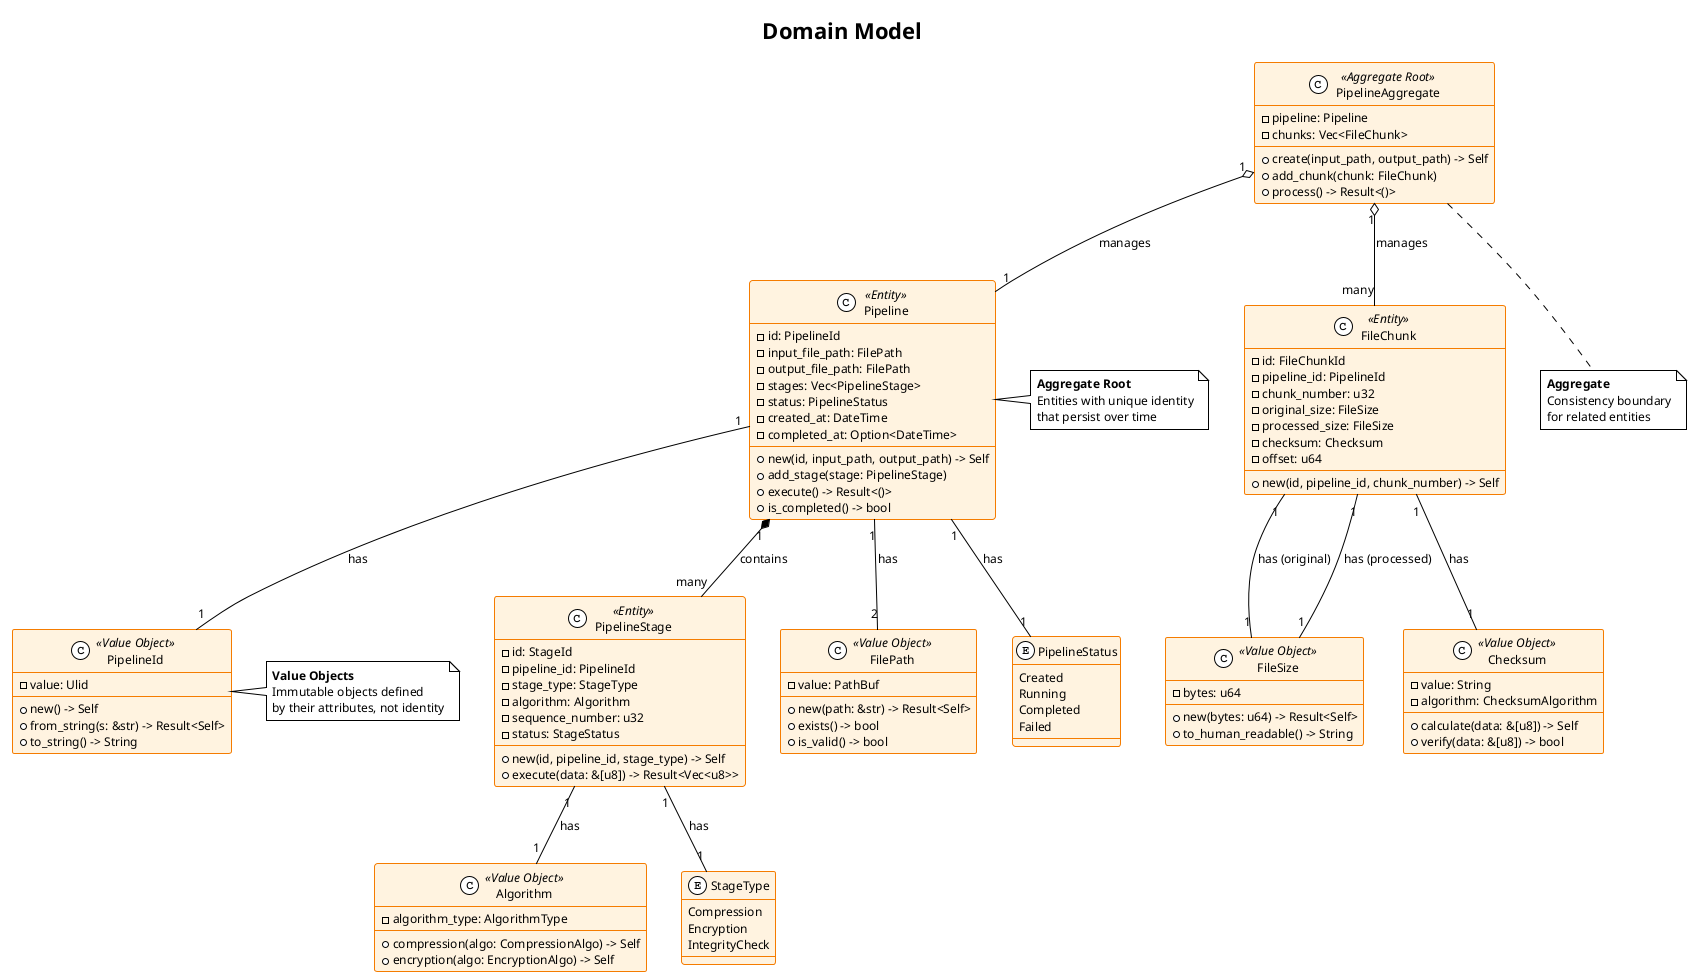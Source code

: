 @startuml domain-model
!theme plain
skinparam defaultFontName Arial
skinparam defaultFontSize 12
skinparam classBackgroundColor #FFF3E0
skinparam classBorderColor #F57C00

title Domain Model

' Entities
class Pipeline <<Entity>> {
  - id: PipelineId
  - input_file_path: FilePath
  - output_file_path: FilePath
  - stages: Vec<PipelineStage>
  - status: PipelineStatus
  - created_at: DateTime
  - completed_at: Option<DateTime>
  --
  + new(id, input_path, output_path) -> Self
  + add_stage(stage: PipelineStage)
  + execute() -> Result<()>
  + is_completed() -> bool
}

class PipelineStage <<Entity>> {
  - id: StageId
  - pipeline_id: PipelineId
  - stage_type: StageType
  - algorithm: Algorithm
  - sequence_number: u32
  - status: StageStatus
  --
  + new(id, pipeline_id, stage_type) -> Self
  + execute(data: &[u8]) -> Result<Vec<u8>>
}

class FileChunk <<Entity>> {
  - id: FileChunkId
  - pipeline_id: PipelineId
  - chunk_number: u32
  - original_size: FileSize
  - processed_size: FileSize
  - checksum: Checksum
  - offset: u64
  --
  + new(id, pipeline_id, chunk_number) -> Self
}

' Value Objects
class PipelineId <<Value Object>> {
  - value: Ulid
  --
  + new() -> Self
  + from_string(s: &str) -> Result<Self>
  + to_string() -> String
}

class FilePath <<Value Object>> {
  - value: PathBuf
  --
  + new(path: &str) -> Result<Self>
  + exists() -> bool
  + is_valid() -> bool
}

class FileSize <<Value Object>> {
  - bytes: u64
  --
  + new(bytes: u64) -> Result<Self>
  + to_human_readable() -> String
}

class Algorithm <<Value Object>> {
  - algorithm_type: AlgorithmType
  --
  + compression(algo: CompressionAlgo) -> Self
  + encryption(algo: EncryptionAlgo) -> Self
}

class Checksum <<Value Object>> {
  - value: String
  - algorithm: ChecksumAlgorithm
  --
  + calculate(data: &[u8]) -> Self
  + verify(data: &[u8]) -> bool
}

enum StageType {
  Compression
  Encryption
  IntegrityCheck
}

enum PipelineStatus {
  Created
  Running
  Completed
  Failed
}

' Aggregates
class PipelineAggregate <<Aggregate Root>> {
  - pipeline: Pipeline
  - chunks: Vec<FileChunk>
  --
  + create(input_path, output_path) -> Self
  + add_chunk(chunk: FileChunk)
  + process() -> Result<()>
}

' Relationships
Pipeline "1" *-- "many" PipelineStage : contains
Pipeline "1" -- "1" PipelineId : has
Pipeline "1" -- "2" FilePath : has
Pipeline "1" -- "1" PipelineStatus : has

PipelineStage "1" -- "1" StageType : has
PipelineStage "1" -- "1" Algorithm : has

FileChunk "1" -- "1" FileSize : has (original)
FileChunk "1" -- "1" FileSize : has (processed)
FileChunk "1" -- "1" Checksum : has

PipelineAggregate "1" o-- "1" Pipeline : manages
PipelineAggregate "1" o-- "many" FileChunk : manages

note right of Pipeline
  **Aggregate Root**
  Entities with unique identity
  that persist over time
end note

note right of PipelineId
  **Value Objects**
  Immutable objects defined
  by their attributes, not identity
end note

note bottom of PipelineAggregate
  **Aggregate**
  Consistency boundary
  for related entities
end note

@enduml
